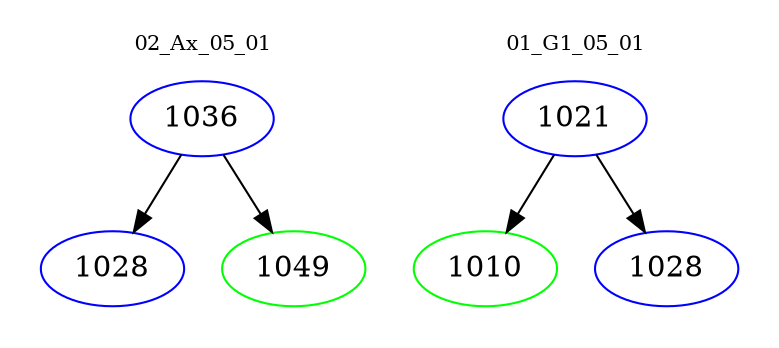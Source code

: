 digraph{
subgraph cluster_0 {
color = white
label = "02_Ax_05_01";
fontsize=10;
T0_1036 [label="1036", color="blue"]
T0_1036 -> T0_1028 [color="black"]
T0_1028 [label="1028", color="blue"]
T0_1036 -> T0_1049 [color="black"]
T0_1049 [label="1049", color="green"]
}
subgraph cluster_1 {
color = white
label = "01_G1_05_01";
fontsize=10;
T1_1021 [label="1021", color="blue"]
T1_1021 -> T1_1010 [color="black"]
T1_1010 [label="1010", color="green"]
T1_1021 -> T1_1028 [color="black"]
T1_1028 [label="1028", color="blue"]
}
}
